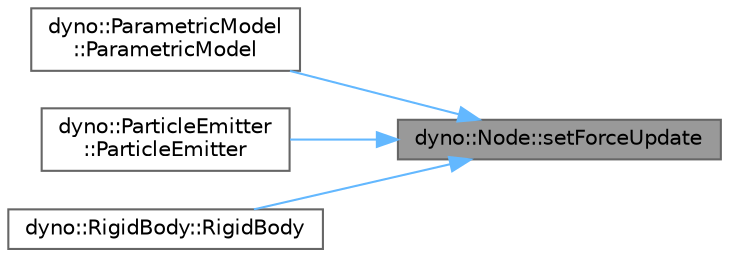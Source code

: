 digraph "dyno::Node::setForceUpdate"
{
 // LATEX_PDF_SIZE
  bgcolor="transparent";
  edge [fontname=Helvetica,fontsize=10,labelfontname=Helvetica,labelfontsize=10];
  node [fontname=Helvetica,fontsize=10,shape=box,height=0.2,width=0.4];
  rankdir="RL";
  Node1 [id="Node000001",label="dyno::Node::setForceUpdate",height=0.2,width=0.4,color="gray40", fillcolor="grey60", style="filled", fontcolor="black",tooltip=" "];
  Node1 -> Node2 [id="edge1_Node000001_Node000002",dir="back",color="steelblue1",style="solid",tooltip=" "];
  Node2 [id="Node000002",label="dyno::ParametricModel\l::ParametricModel",height=0.2,width=0.4,color="grey40", fillcolor="white", style="filled",URL="$classdyno_1_1_parametric_model.html#a3d94295957b24d381478f0b48c0ac103",tooltip=" "];
  Node1 -> Node3 [id="edge2_Node000001_Node000003",dir="back",color="steelblue1",style="solid",tooltip=" "];
  Node3 [id="Node000003",label="dyno::ParticleEmitter\l::ParticleEmitter",height=0.2,width=0.4,color="grey40", fillcolor="white", style="filled",URL="$classdyno_1_1_particle_emitter.html#a9132a3718ba06c6bf4ac0e2b1d9571ed",tooltip=" "];
  Node1 -> Node4 [id="edge3_Node000001_Node000004",dir="back",color="steelblue1",style="solid",tooltip=" "];
  Node4 [id="Node000004",label="dyno::RigidBody::RigidBody",height=0.2,width=0.4,color="grey40", fillcolor="white", style="filled",URL="$classdyno_1_1_rigid_body.html#a53e5fcc7a0c63b650aa12eef15875df4",tooltip=" "];
}
